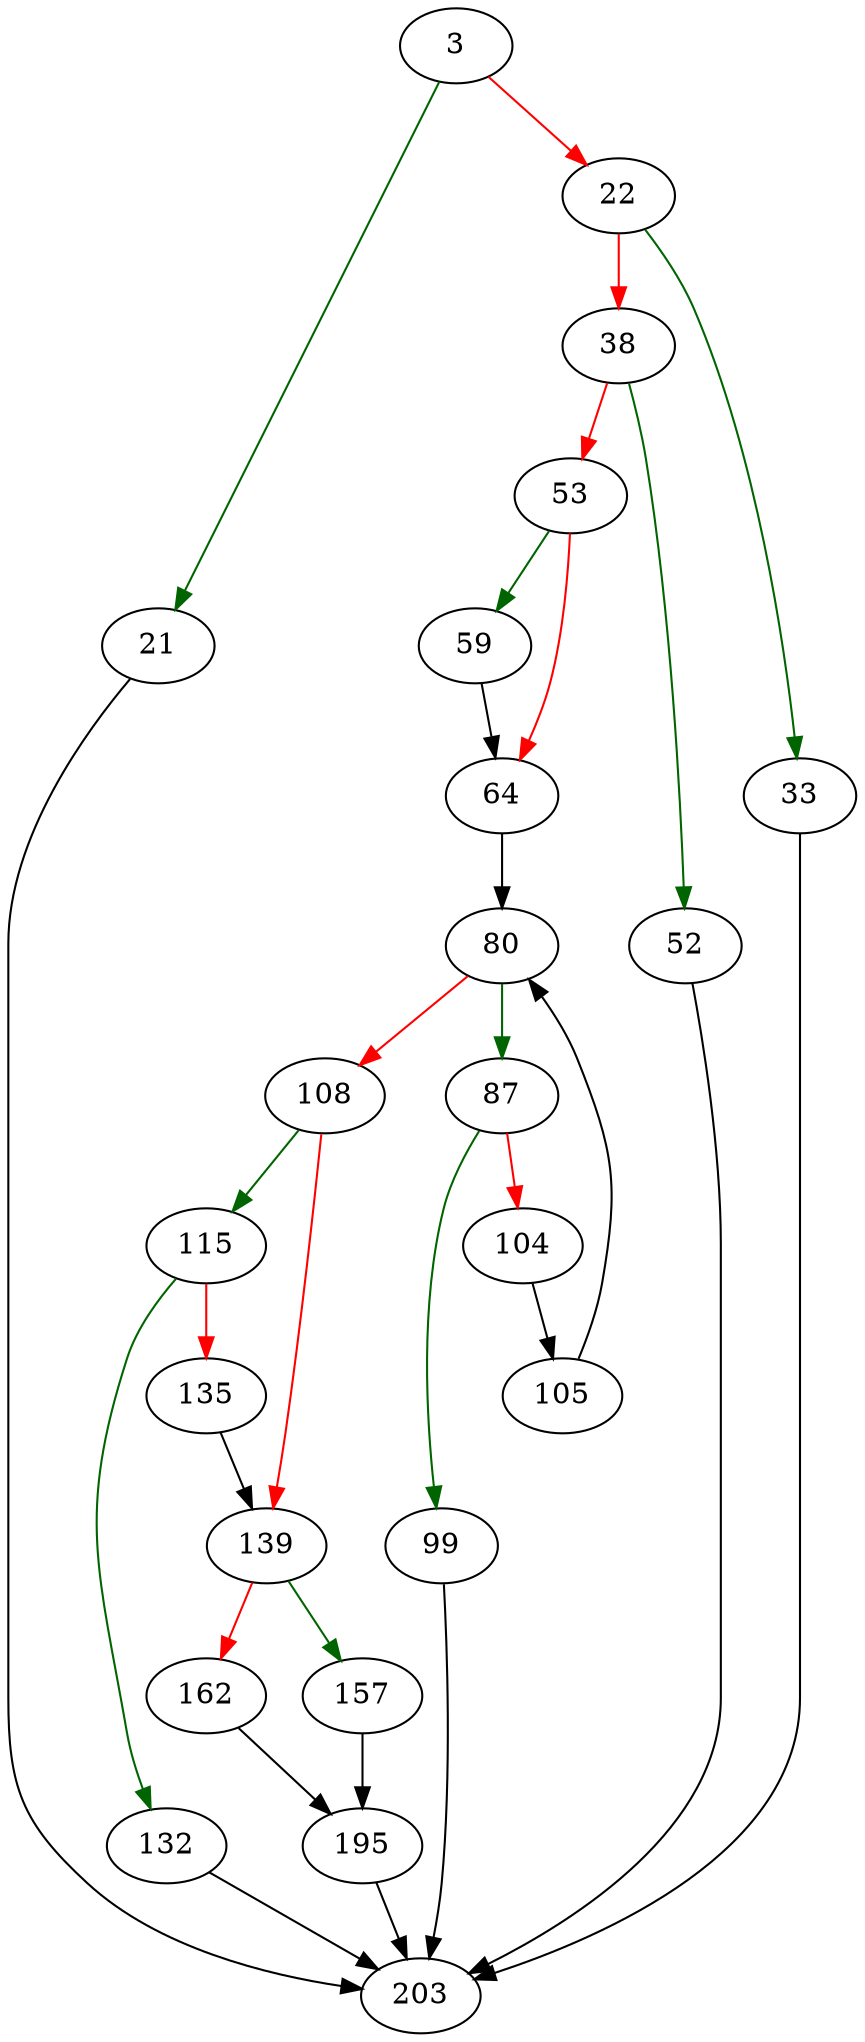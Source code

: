 strict digraph "sqlite3AddColumn" {
	// Node definitions.
	3 [entry=true];
	21;
	22;
	203;
	33;
	38;
	52;
	53;
	59;
	64;
	80;
	87;
	108;
	99;
	104;
	105;
	115;
	139;
	132;
	135;
	157;
	162;
	195;

	// Edge definitions.
	3 -> 21 [
		color=darkgreen
		cond=true
	];
	3 -> 22 [
		color=red
		cond=false
	];
	21 -> 203;
	22 -> 33 [
		color=darkgreen
		cond=true
	];
	22 -> 38 [
		color=red
		cond=false
	];
	33 -> 203;
	38 -> 52 [
		color=darkgreen
		cond=true
	];
	38 -> 53 [
		color=red
		cond=false
	];
	52 -> 203;
	53 -> 59 [
		color=darkgreen
		cond=true
	];
	53 -> 64 [
		color=red
		cond=false
	];
	59 -> 64;
	64 -> 80;
	80 -> 87 [
		color=darkgreen
		cond=true
	];
	80 -> 108 [
		color=red
		cond=false
	];
	87 -> 99 [
		color=darkgreen
		cond=true
	];
	87 -> 104 [
		color=red
		cond=false
	];
	108 -> 115 [
		color=darkgreen
		cond=true
	];
	108 -> 139 [
		color=red
		cond=false
	];
	99 -> 203;
	104 -> 105;
	105 -> 80;
	115 -> 132 [
		color=darkgreen
		cond=true
	];
	115 -> 135 [
		color=red
		cond=false
	];
	139 -> 157 [
		color=darkgreen
		cond=true
	];
	139 -> 162 [
		color=red
		cond=false
	];
	132 -> 203;
	135 -> 139;
	157 -> 195;
	162 -> 195;
	195 -> 203;
}